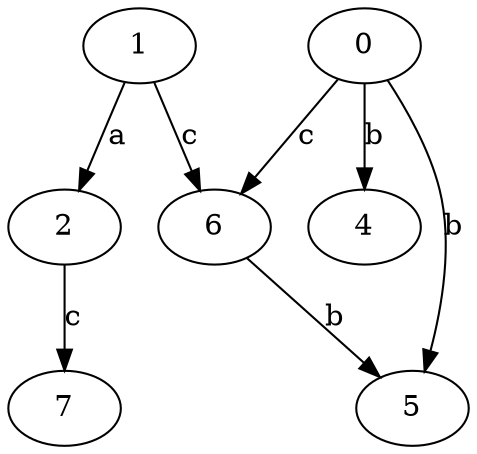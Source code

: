 strict digraph  {
1;
2;
0;
4;
5;
6;
7;
1 -> 2  [label=a];
1 -> 6  [label=c];
2 -> 7  [label=c];
0 -> 4  [label=b];
0 -> 5  [label=b];
0 -> 6  [label=c];
6 -> 5  [label=b];
}
